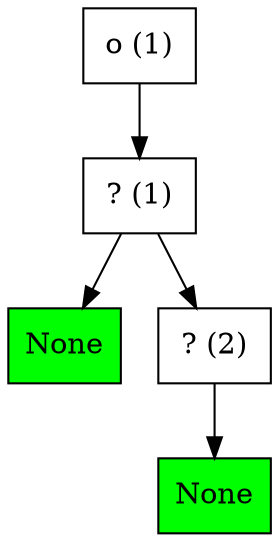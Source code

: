 digraph G {
    ordering=out;
    selector_node2 -> action_node2;
    selector_node1 -> action_node1;
    selector_node1 -> selector_node2;
    root -> selector_node1;
    action_node1 [shape="polygon", sides=4, fillcolor="green", style="filled", label="None"];
    action_node2 [shape="polygon", sides=4, fillcolor="green", style="filled", label="None"];
	selector_node2 [shape="polygon",sides=4,label="? (2)"];
	selector_node1 [shape="polygon",sides=4,label="? (1)"];
	root [shape="polygon",sides=4,label="o (1)"];
 }
